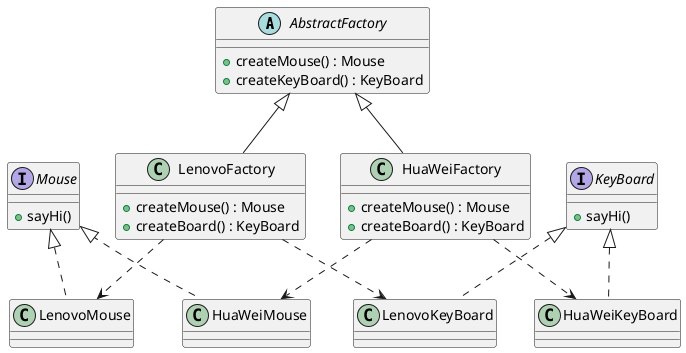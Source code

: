 @startuml

abstract class AbstractFactory{
    + createMouse() : Mouse
    + createKeyBoard() : KeyBoard
}

interface Mouse{
    + sayHi()
}

interface KeyBoard{
    + sayHi()
}

class LenovoFactory{
    + createMouse() : Mouse
    + createBoard() : KeyBoard
}

class HuaWeiFactory{
    + createMouse() : Mouse
    + createBoard() : KeyBoard
}

AbstractFactory <|-- LenovoFactory
AbstractFactory <|-- HuaWeiFactory

class LenovoMouse
class HuaWeiMouse
class LenovoKeyBoard
class HuaWeiKeyBoard

Mouse <|.. LenovoMouse
Mouse <|.. HuaWeiMouse
KeyBoard <|.. LenovoKeyBoard
KeyBoard <|.. HuaWeiKeyBoard

LenovoFactory ..> LenovoKeyBoard
LenovoFactory ..> LenovoMouse
HuaWeiFactory ..> HuaWeiKeyBoard
HuaWeiFactory ..> HuaWeiMouse

@enduml